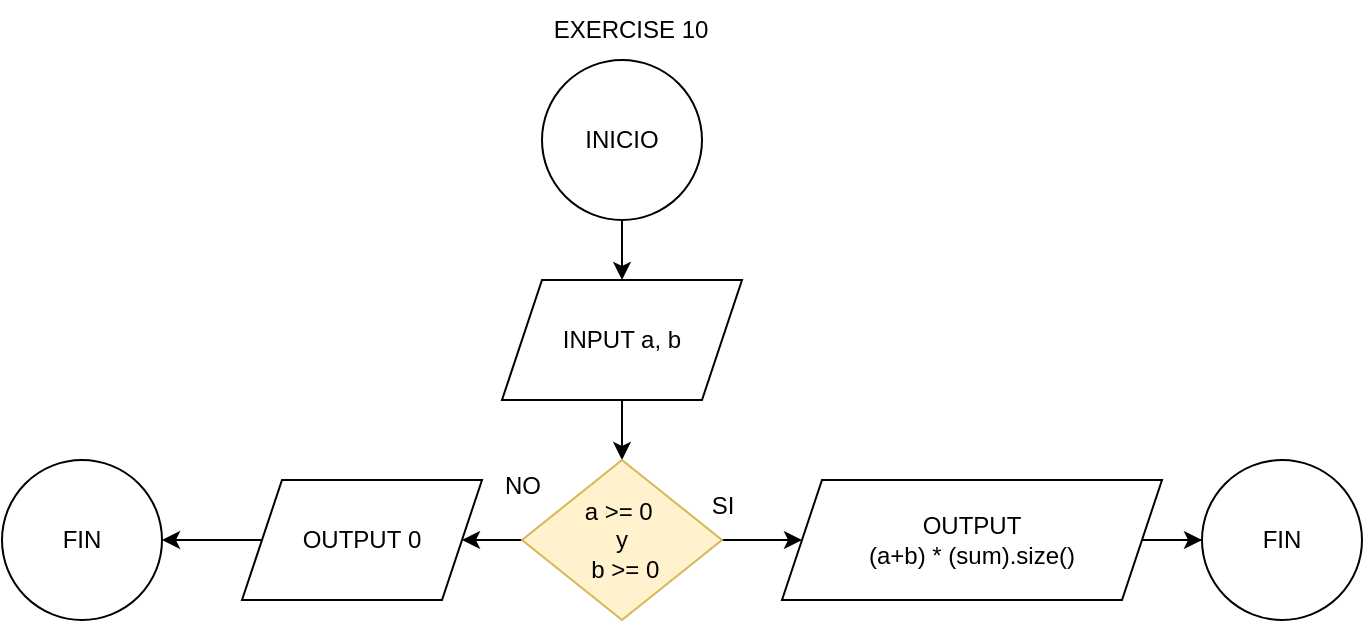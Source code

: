 <mxfile version="24.4.0" type="device">
  <diagram name="EXERCISE-1" id="7WXvErT6jwQCl5LBhXy7">
    <mxGraphModel dx="1257" dy="683" grid="1" gridSize="10" guides="1" tooltips="1" connect="1" arrows="1" fold="1" page="1" pageScale="1" pageWidth="850" pageHeight="1100" math="0" shadow="0">
      <root>
        <mxCell id="0" />
        <mxCell id="1" parent="0" />
        <mxCell id="-hOMn0kYKFU-R9jvK8EN-38" value="EXERCISE 10" style="text;html=1;align=center;verticalAlign=middle;resizable=0;points=[];autosize=1;strokeColor=none;fillColor=none;" parent="1" vertex="1">
          <mxGeometry x="333.5" width="100" height="30" as="geometry" />
        </mxCell>
        <mxCell id="jAzLcmatW34AS9ptDqRP-386" value="" style="edgeStyle=orthogonalEdgeStyle;rounded=0;orthogonalLoop=1;jettySize=auto;html=1;" edge="1" parent="1" source="jAzLcmatW34AS9ptDqRP-387" target="jAzLcmatW34AS9ptDqRP-389">
          <mxGeometry relative="1" as="geometry" />
        </mxCell>
        <mxCell id="jAzLcmatW34AS9ptDqRP-387" value="INICIO" style="ellipse;whiteSpace=wrap;html=1;" vertex="1" parent="1">
          <mxGeometry x="340" y="30" width="80" height="80" as="geometry" />
        </mxCell>
        <mxCell id="jAzLcmatW34AS9ptDqRP-388" value="" style="edgeStyle=orthogonalEdgeStyle;rounded=0;orthogonalLoop=1;jettySize=auto;html=1;" edge="1" parent="1" source="jAzLcmatW34AS9ptDqRP-389" target="jAzLcmatW34AS9ptDqRP-392">
          <mxGeometry relative="1" as="geometry" />
        </mxCell>
        <mxCell id="jAzLcmatW34AS9ptDqRP-389" value="INPUT a, b" style="shape=parallelogram;perimeter=parallelogramPerimeter;whiteSpace=wrap;html=1;fixedSize=1;" vertex="1" parent="1">
          <mxGeometry x="320" y="140" width="120" height="60" as="geometry" />
        </mxCell>
        <mxCell id="jAzLcmatW34AS9ptDqRP-390" value="" style="edgeStyle=orthogonalEdgeStyle;rounded=0;orthogonalLoop=1;jettySize=auto;html=1;" edge="1" parent="1" source="jAzLcmatW34AS9ptDqRP-392" target="jAzLcmatW34AS9ptDqRP-395">
          <mxGeometry relative="1" as="geometry" />
        </mxCell>
        <mxCell id="jAzLcmatW34AS9ptDqRP-391" value="" style="edgeStyle=orthogonalEdgeStyle;rounded=0;orthogonalLoop=1;jettySize=auto;html=1;" edge="1" parent="1" source="jAzLcmatW34AS9ptDqRP-392" target="jAzLcmatW34AS9ptDqRP-398">
          <mxGeometry relative="1" as="geometry" />
        </mxCell>
        <mxCell id="jAzLcmatW34AS9ptDqRP-392" value="a &amp;gt;= 0&amp;nbsp;&lt;div&gt;y&lt;/div&gt;&lt;div&gt;&amp;nbsp;b &amp;gt;= 0&lt;/div&gt;" style="rhombus;whiteSpace=wrap;html=1;fillColor=#fff2cc;strokeColor=#d6b656;" vertex="1" parent="1">
          <mxGeometry x="330" y="230" width="100" height="80" as="geometry" />
        </mxCell>
        <mxCell id="jAzLcmatW34AS9ptDqRP-393" value="SI" style="text;html=1;align=center;verticalAlign=middle;resizable=0;points=[];autosize=1;strokeColor=none;fillColor=none;" vertex="1" parent="1">
          <mxGeometry x="415" y="238" width="30" height="30" as="geometry" />
        </mxCell>
        <mxCell id="jAzLcmatW34AS9ptDqRP-394" value="" style="edgeStyle=orthogonalEdgeStyle;rounded=0;orthogonalLoop=1;jettySize=auto;html=1;" edge="1" parent="1" source="jAzLcmatW34AS9ptDqRP-395" target="jAzLcmatW34AS9ptDqRP-396">
          <mxGeometry relative="1" as="geometry" />
        </mxCell>
        <mxCell id="jAzLcmatW34AS9ptDqRP-395" value="OUTPUT&lt;div&gt;(a+b) * (sum).size()&lt;/div&gt;" style="shape=parallelogram;perimeter=parallelogramPerimeter;whiteSpace=wrap;html=1;fixedSize=1;" vertex="1" parent="1">
          <mxGeometry x="460" y="240" width="190" height="60" as="geometry" />
        </mxCell>
        <mxCell id="jAzLcmatW34AS9ptDqRP-396" value="FIN" style="ellipse;whiteSpace=wrap;html=1;" vertex="1" parent="1">
          <mxGeometry x="670" y="230" width="80" height="80" as="geometry" />
        </mxCell>
        <mxCell id="jAzLcmatW34AS9ptDqRP-397" value="" style="edgeStyle=orthogonalEdgeStyle;rounded=0;orthogonalLoop=1;jettySize=auto;html=1;" edge="1" parent="1" source="jAzLcmatW34AS9ptDqRP-398" target="jAzLcmatW34AS9ptDqRP-400">
          <mxGeometry relative="1" as="geometry" />
        </mxCell>
        <mxCell id="jAzLcmatW34AS9ptDqRP-398" value="OUTPUT&amp;nbsp;&lt;span style=&quot;background-color: initial;&quot;&gt;0&lt;/span&gt;" style="shape=parallelogram;perimeter=parallelogramPerimeter;whiteSpace=wrap;html=1;fixedSize=1;" vertex="1" parent="1">
          <mxGeometry x="190" y="240" width="120" height="60" as="geometry" />
        </mxCell>
        <mxCell id="jAzLcmatW34AS9ptDqRP-399" value="NO" style="text;html=1;align=center;verticalAlign=middle;resizable=0;points=[];autosize=1;strokeColor=none;fillColor=none;" vertex="1" parent="1">
          <mxGeometry x="310" y="228" width="40" height="30" as="geometry" />
        </mxCell>
        <mxCell id="jAzLcmatW34AS9ptDqRP-400" value="FIN" style="ellipse;whiteSpace=wrap;html=1;" vertex="1" parent="1">
          <mxGeometry x="70" y="230" width="80" height="80" as="geometry" />
        </mxCell>
      </root>
    </mxGraphModel>
  </diagram>
</mxfile>
